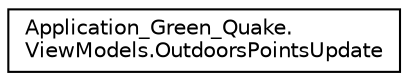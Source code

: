 digraph "Graphical Class Hierarchy"
{
 // LATEX_PDF_SIZE
  edge [fontname="Helvetica",fontsize="10",labelfontname="Helvetica",labelfontsize="10"];
  node [fontname="Helvetica",fontsize="10",shape=record];
  rankdir="LR";
  Node0 [label="Application_Green_Quake.\lViewModels.OutdoorsPointsUpdate",height=0.2,width=0.4,color="black", fillcolor="white", style="filled",URL="$class_application___green___quake_1_1_view_models_1_1_outdoors_points_update.html",tooltip=" "];
}
